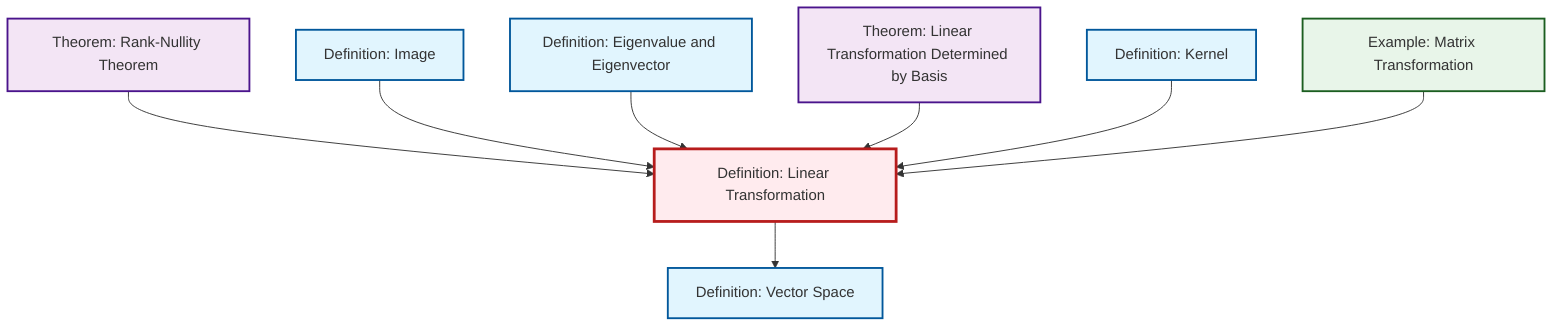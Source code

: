 graph TD
    classDef definition fill:#e1f5fe,stroke:#01579b,stroke-width:2px
    classDef theorem fill:#f3e5f5,stroke:#4a148c,stroke-width:2px
    classDef axiom fill:#fff3e0,stroke:#e65100,stroke-width:2px
    classDef example fill:#e8f5e9,stroke:#1b5e20,stroke-width:2px
    classDef current fill:#ffebee,stroke:#b71c1c,stroke-width:3px
    def-image["Definition: Image"]:::definition
    thm-rank-nullity["Theorem: Rank-Nullity Theorem"]:::theorem
    def-linear-transformation["Definition: Linear Transformation"]:::definition
    def-kernel["Definition: Kernel"]:::definition
    ex-matrix-transformation["Example: Matrix Transformation"]:::example
    def-eigenvalue-eigenvector["Definition: Eigenvalue and Eigenvector"]:::definition
    def-vector-space["Definition: Vector Space"]:::definition
    thm-linear-transformation-basis["Theorem: Linear Transformation Determined by Basis"]:::theorem
    thm-rank-nullity --> def-linear-transformation
    def-image --> def-linear-transformation
    def-eigenvalue-eigenvector --> def-linear-transformation
    thm-linear-transformation-basis --> def-linear-transformation
    def-kernel --> def-linear-transformation
    ex-matrix-transformation --> def-linear-transformation
    def-linear-transformation --> def-vector-space
    class def-linear-transformation current
